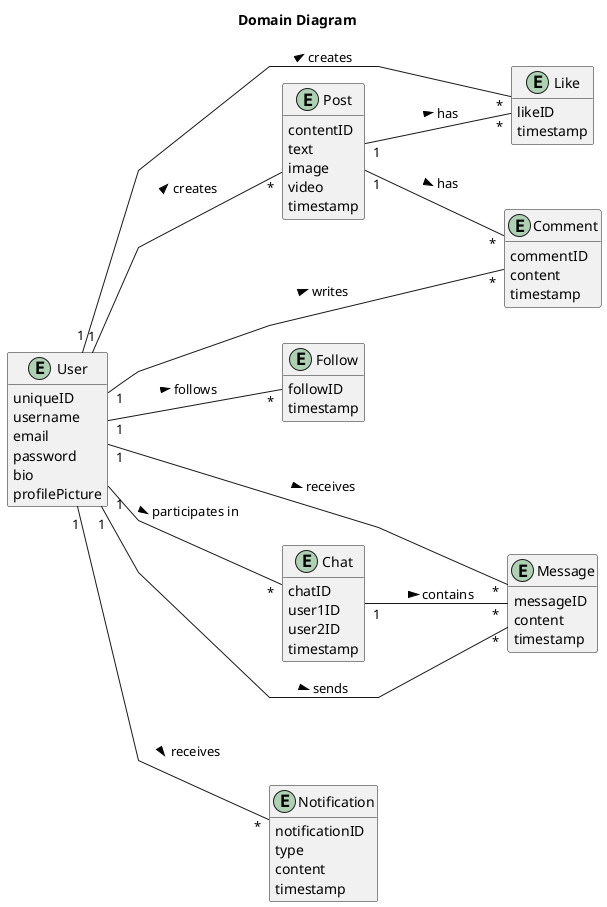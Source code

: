 @startuml
skinparam linetype polyline
left to right direction
hide empty methods
hide empty members
title "Domain Diagram"

' Entities
entity User {
  uniqueID
  username
  email
  password
  bio
  profilePicture
}

entity Post {
  contentID
  text
  image
  video
  timestamp
}

entity Comment {
  commentID
  content
  timestamp
}

entity Like {
  likeID
  timestamp
}

entity Follow {
  followID
  timestamp
}

entity Chat {
  chatID
  user1ID
  user2ID
  timestamp
}

entity Message {
  messageID
  content
  timestamp
}

entity Notification {
  notificationID
  type
  content
  timestamp
}

' Relationships
User "1" -- "*" Post : creates >
User "1" -- "*" Comment : writes >
Post "1" -- "*" Comment : has >
User "1" -- "*" Like : creates >
Post "1" -- "*" Like : has >
User "1" -- "*" Follow : follows >
User "1" -- "*" Chat : participates in >
Chat "1" -- "*" Message : contains >
User "1" -- "*" Message : sends >
User "1" -- "*" Message : receives >
User "1" -- "*" Notification : receives >
@enduml